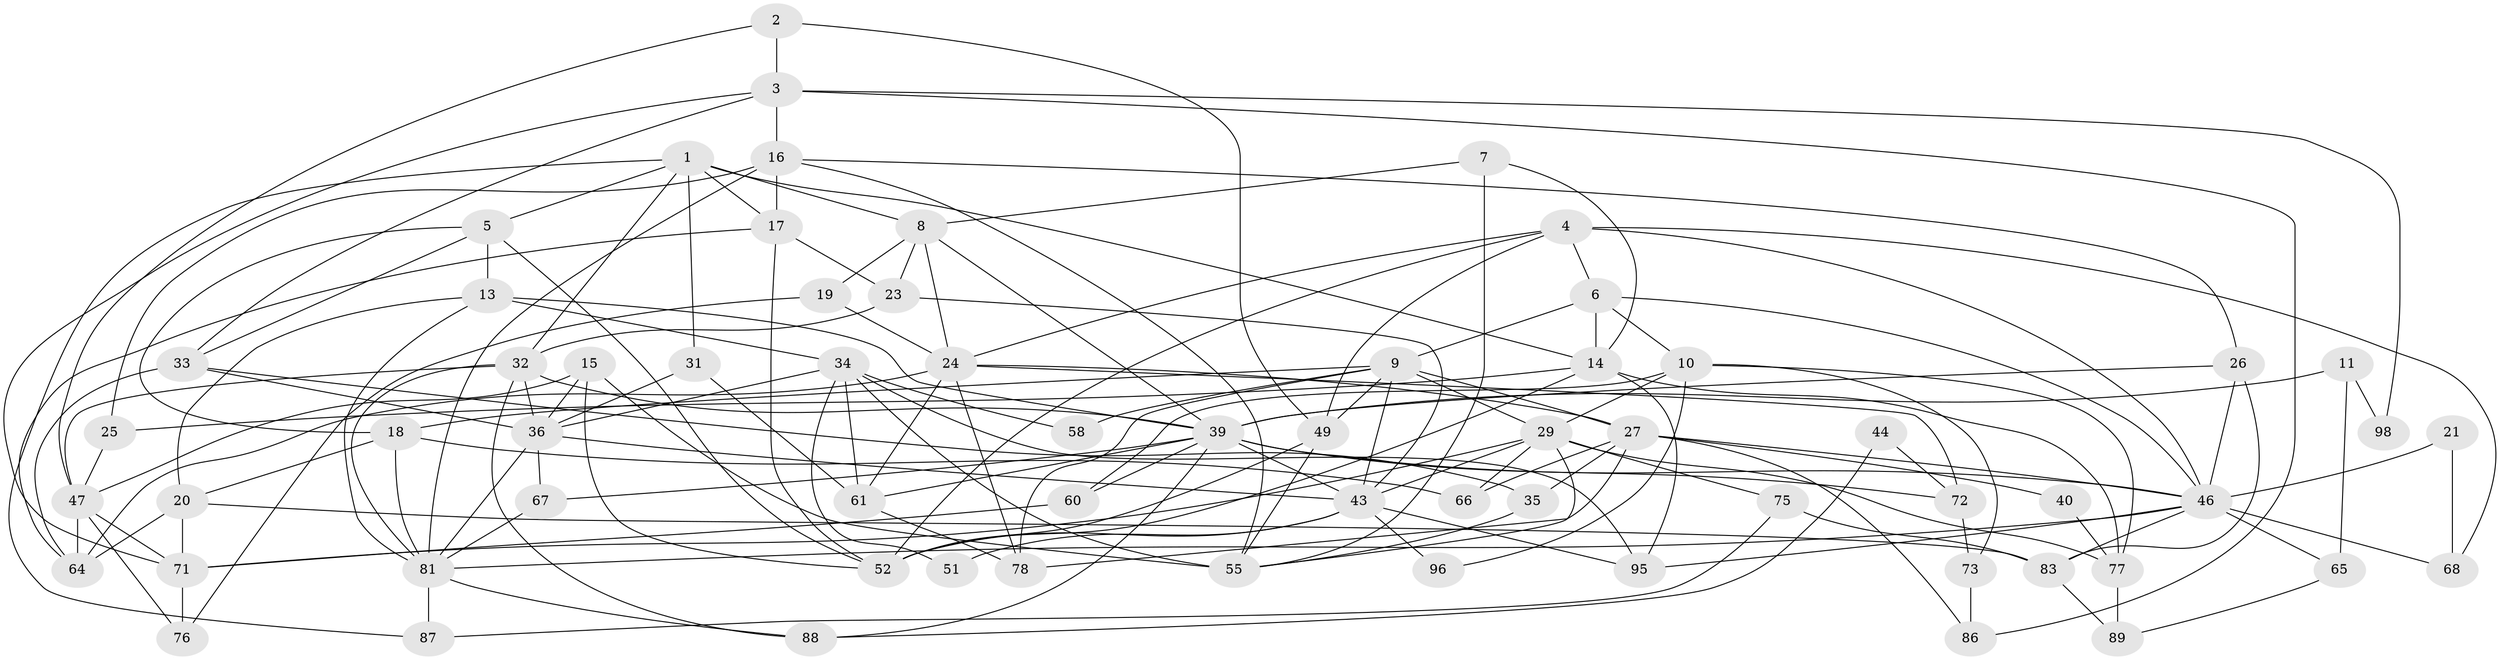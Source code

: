// Generated by graph-tools (version 1.1) at 2025/52/02/27/25 19:52:09]
// undirected, 66 vertices, 161 edges
graph export_dot {
graph [start="1"]
  node [color=gray90,style=filled];
  1 [super="+101"];
  2 [super="+42"];
  3 [super="+56"];
  4 [super="+74"];
  5 [super="+12"];
  6 [super="+90"];
  7;
  8 [super="+22"];
  9 [super="+79"];
  10 [super="+38"];
  11 [super="+70"];
  13;
  14 [super="+94"];
  15;
  16 [super="+41"];
  17 [super="+30"];
  18 [super="+50"];
  19;
  20 [super="+54"];
  21;
  23 [super="+97"];
  24 [super="+59"];
  25;
  26 [super="+28"];
  27 [super="+63"];
  29 [super="+100"];
  31;
  32 [super="+57"];
  33 [super="+92"];
  34 [super="+37"];
  35;
  36 [super="+45"];
  39 [super="+48"];
  40;
  43 [super="+53"];
  44;
  46 [super="+91"];
  47 [super="+80"];
  49;
  51;
  52 [super="+69"];
  55 [super="+62"];
  58;
  60;
  61 [super="+93"];
  64 [super="+82"];
  65;
  66;
  67;
  68;
  71 [super="+84"];
  72;
  73;
  75;
  76;
  77;
  78;
  81 [super="+85"];
  83 [super="+99"];
  86;
  87;
  88;
  89;
  95;
  96;
  98;
  1 -- 8;
  1 -- 17;
  1 -- 32;
  1 -- 5;
  1 -- 87;
  1 -- 14;
  1 -- 31;
  2 -- 3;
  2 -- 49;
  2 -- 47;
  3 -- 16;
  3 -- 86;
  3 -- 98;
  3 -- 71;
  3 -- 33;
  4 -- 49;
  4 -- 68;
  4 -- 24;
  4 -- 46;
  4 -- 52;
  4 -- 6;
  5 -- 13;
  5 -- 52;
  5 -- 33;
  5 -- 18;
  6 -- 9;
  6 -- 10;
  6 -- 14;
  6 -- 46;
  7 -- 55;
  7 -- 8;
  7 -- 14;
  8 -- 19;
  8 -- 24;
  8 -- 39;
  8 -- 23;
  9 -- 18;
  9 -- 29;
  9 -- 43;
  9 -- 49;
  9 -- 58;
  9 -- 78;
  9 -- 27;
  10 -- 73;
  10 -- 29;
  10 -- 60;
  10 -- 77;
  10 -- 96;
  11 -- 39;
  11 -- 98 [weight=2];
  11 -- 65;
  13 -- 34;
  13 -- 81;
  13 -- 39;
  13 -- 20;
  14 -- 25;
  14 -- 95;
  14 -- 77;
  14 -- 52;
  15 -- 52;
  15 -- 47;
  15 -- 55 [weight=2];
  15 -- 36;
  16 -- 25;
  16 -- 17;
  16 -- 81;
  16 -- 26;
  16 -- 55;
  17 -- 23 [weight=2];
  17 -- 64;
  17 -- 52;
  18 -- 20 [weight=2];
  18 -- 66;
  18 -- 81;
  19 -- 24;
  19 -- 76;
  20 -- 64;
  20 -- 83;
  20 -- 71;
  21 -- 46;
  21 -- 68;
  23 -- 32;
  23 -- 43;
  24 -- 72;
  24 -- 61;
  24 -- 78;
  24 -- 27;
  24 -- 64;
  25 -- 47;
  26 -- 83;
  26 -- 46;
  26 -- 39;
  27 -- 78;
  27 -- 66;
  27 -- 86;
  27 -- 46;
  27 -- 35;
  27 -- 40;
  29 -- 66;
  29 -- 77;
  29 -- 71;
  29 -- 43;
  29 -- 75;
  29 -- 55;
  31 -- 61;
  31 -- 36;
  32 -- 47;
  32 -- 81;
  32 -- 39;
  32 -- 88;
  32 -- 36;
  33 -- 36;
  33 -- 64;
  33 -- 35;
  34 -- 51;
  34 -- 58;
  34 -- 61;
  34 -- 95;
  34 -- 55;
  34 -- 36;
  35 -- 55;
  36 -- 81;
  36 -- 67;
  36 -- 43;
  39 -- 60;
  39 -- 43;
  39 -- 67;
  39 -- 72;
  39 -- 88;
  39 -- 61;
  39 -- 46;
  40 -- 77;
  43 -- 95;
  43 -- 51;
  43 -- 52;
  43 -- 96;
  44 -- 88;
  44 -- 72;
  46 -- 81;
  46 -- 65;
  46 -- 95;
  46 -- 83;
  46 -- 68;
  47 -- 64;
  47 -- 76;
  47 -- 71;
  49 -- 55;
  49 -- 52;
  60 -- 71;
  61 -- 78;
  65 -- 89;
  67 -- 81;
  71 -- 76;
  72 -- 73;
  73 -- 86;
  75 -- 87;
  75 -- 83;
  77 -- 89;
  81 -- 87;
  81 -- 88;
  83 -- 89;
}
